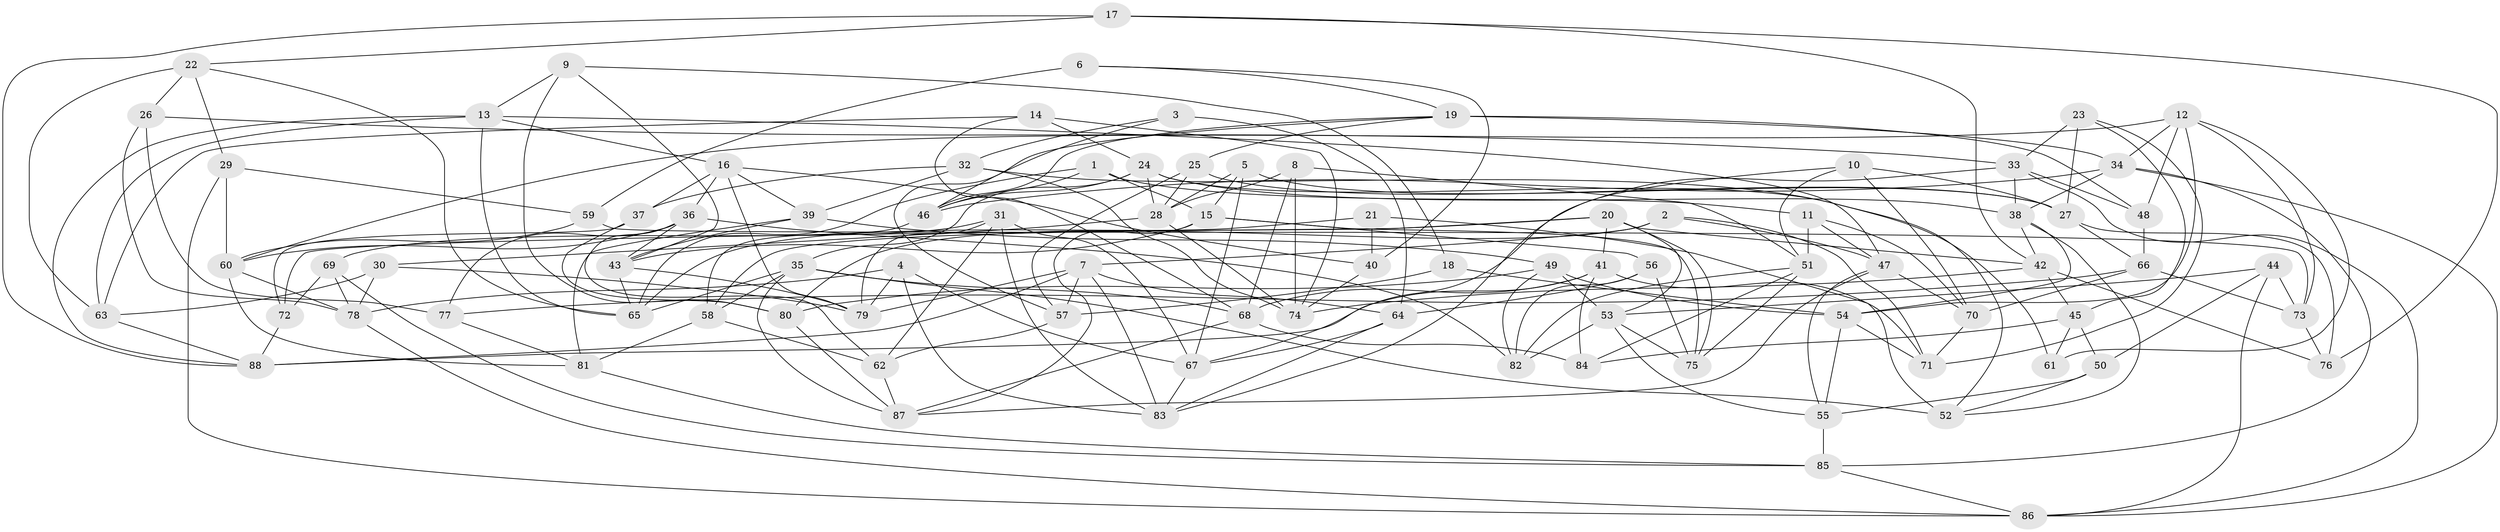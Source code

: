 // original degree distribution, {4: 1.0}
// Generated by graph-tools (version 1.1) at 2025/38/03/04/25 23:38:19]
// undirected, 88 vertices, 218 edges
graph export_dot {
  node [color=gray90,style=filled];
  1;
  2;
  3;
  4;
  5;
  6;
  7;
  8;
  9;
  10;
  11;
  12;
  13;
  14;
  15;
  16;
  17;
  18;
  19;
  20;
  21;
  22;
  23;
  24;
  25;
  26;
  27;
  28;
  29;
  30;
  31;
  32;
  33;
  34;
  35;
  36;
  37;
  38;
  39;
  40;
  41;
  42;
  43;
  44;
  45;
  46;
  47;
  48;
  49;
  50;
  51;
  52;
  53;
  54;
  55;
  56;
  57;
  58;
  59;
  60;
  61;
  62;
  63;
  64;
  65;
  66;
  67;
  68;
  69;
  70;
  71;
  72;
  73;
  74;
  75;
  76;
  77;
  78;
  79;
  80;
  81;
  82;
  83;
  84;
  85;
  86;
  87;
  88;
  1 -- 11 [weight=1.0];
  1 -- 15 [weight=1.0];
  1 -- 46 [weight=1.0];
  1 -- 65 [weight=1.0];
  2 -- 7 [weight=1.0];
  2 -- 47 [weight=1.0];
  2 -- 71 [weight=1.0];
  2 -- 80 [weight=1.0];
  3 -- 32 [weight=1.0];
  3 -- 46 [weight=1.0];
  3 -- 64 [weight=2.0];
  4 -- 67 [weight=1.0];
  4 -- 78 [weight=1.0];
  4 -- 79 [weight=1.0];
  4 -- 83 [weight=1.0];
  5 -- 15 [weight=1.0];
  5 -- 27 [weight=1.0];
  5 -- 28 [weight=1.0];
  5 -- 67 [weight=1.0];
  6 -- 19 [weight=1.0];
  6 -- 40 [weight=1.0];
  6 -- 59 [weight=2.0];
  7 -- 57 [weight=1.0];
  7 -- 64 [weight=1.0];
  7 -- 79 [weight=1.0];
  7 -- 83 [weight=1.0];
  7 -- 88 [weight=1.0];
  8 -- 28 [weight=1.0];
  8 -- 51 [weight=1.0];
  8 -- 68 [weight=1.0];
  8 -- 74 [weight=1.0];
  9 -- 13 [weight=1.0];
  9 -- 18 [weight=1.0];
  9 -- 43 [weight=1.0];
  9 -- 80 [weight=1.0];
  10 -- 27 [weight=1.0];
  10 -- 51 [weight=1.0];
  10 -- 70 [weight=1.0];
  10 -- 83 [weight=1.0];
  11 -- 47 [weight=1.0];
  11 -- 51 [weight=1.0];
  11 -- 70 [weight=1.0];
  12 -- 34 [weight=1.0];
  12 -- 48 [weight=1.0];
  12 -- 54 [weight=1.0];
  12 -- 60 [weight=1.0];
  12 -- 61 [weight=1.0];
  12 -- 73 [weight=1.0];
  13 -- 16 [weight=1.0];
  13 -- 47 [weight=1.0];
  13 -- 63 [weight=1.0];
  13 -- 65 [weight=1.0];
  13 -- 88 [weight=1.0];
  14 -- 24 [weight=1.0];
  14 -- 63 [weight=1.0];
  14 -- 68 [weight=1.0];
  14 -- 74 [weight=1.0];
  15 -- 43 [weight=1.0];
  15 -- 56 [weight=1.0];
  15 -- 75 [weight=1.0];
  15 -- 87 [weight=1.0];
  16 -- 36 [weight=1.0];
  16 -- 37 [weight=1.0];
  16 -- 39 [weight=1.0];
  16 -- 40 [weight=1.0];
  16 -- 79 [weight=1.0];
  17 -- 22 [weight=1.0];
  17 -- 42 [weight=1.0];
  17 -- 76 [weight=1.0];
  17 -- 88 [weight=1.0];
  18 -- 54 [weight=1.0];
  18 -- 57 [weight=2.0];
  19 -- 25 [weight=1.0];
  19 -- 34 [weight=1.0];
  19 -- 46 [weight=1.0];
  19 -- 48 [weight=1.0];
  19 -- 57 [weight=1.0];
  20 -- 41 [weight=1.0];
  20 -- 42 [weight=1.0];
  20 -- 53 [weight=1.0];
  20 -- 58 [weight=1.0];
  20 -- 72 [weight=1.0];
  20 -- 75 [weight=1.0];
  21 -- 40 [weight=1.0];
  21 -- 52 [weight=2.0];
  21 -- 65 [weight=1.0];
  22 -- 26 [weight=1.0];
  22 -- 29 [weight=1.0];
  22 -- 63 [weight=2.0];
  22 -- 65 [weight=1.0];
  23 -- 27 [weight=1.0];
  23 -- 33 [weight=1.0];
  23 -- 45 [weight=1.0];
  23 -- 71 [weight=1.0];
  24 -- 28 [weight=1.0];
  24 -- 35 [weight=1.0];
  24 -- 38 [weight=1.0];
  24 -- 46 [weight=1.0];
  24 -- 52 [weight=1.0];
  25 -- 27 [weight=1.0];
  25 -- 28 [weight=1.0];
  25 -- 57 [weight=1.0];
  26 -- 33 [weight=1.0];
  26 -- 77 [weight=1.0];
  26 -- 78 [weight=1.0];
  27 -- 66 [weight=1.0];
  27 -- 76 [weight=1.0];
  28 -- 30 [weight=1.0];
  28 -- 74 [weight=1.0];
  29 -- 59 [weight=1.0];
  29 -- 60 [weight=1.0];
  29 -- 86 [weight=1.0];
  30 -- 63 [weight=1.0];
  30 -- 78 [weight=1.0];
  30 -- 79 [weight=1.0];
  31 -- 62 [weight=2.0];
  31 -- 67 [weight=1.0];
  31 -- 69 [weight=1.0];
  31 -- 79 [weight=1.0];
  31 -- 83 [weight=1.0];
  32 -- 37 [weight=1.0];
  32 -- 39 [weight=2.0];
  32 -- 61 [weight=1.0];
  32 -- 74 [weight=1.0];
  33 -- 38 [weight=1.0];
  33 -- 48 [weight=1.0];
  33 -- 67 [weight=1.0];
  33 -- 86 [weight=1.0];
  34 -- 38 [weight=1.0];
  34 -- 46 [weight=1.0];
  34 -- 85 [weight=1.0];
  34 -- 86 [weight=1.0];
  35 -- 52 [weight=1.0];
  35 -- 58 [weight=1.0];
  35 -- 65 [weight=1.0];
  35 -- 68 [weight=1.0];
  35 -- 87 [weight=1.0];
  36 -- 43 [weight=1.0];
  36 -- 60 [weight=1.0];
  36 -- 62 [weight=1.0];
  36 -- 77 [weight=1.0];
  36 -- 82 [weight=1.0];
  37 -- 72 [weight=1.0];
  37 -- 80 [weight=1.0];
  38 -- 42 [weight=1.0];
  38 -- 52 [weight=1.0];
  38 -- 54 [weight=1.0];
  39 -- 43 [weight=1.0];
  39 -- 49 [weight=1.0];
  39 -- 81 [weight=1.0];
  40 -- 74 [weight=1.0];
  41 -- 68 [weight=1.0];
  41 -- 71 [weight=2.0];
  41 -- 84 [weight=1.0];
  41 -- 88 [weight=1.0];
  42 -- 45 [weight=1.0];
  42 -- 74 [weight=1.0];
  42 -- 76 [weight=1.0];
  43 -- 65 [weight=1.0];
  43 -- 79 [weight=1.0];
  44 -- 50 [weight=1.0];
  44 -- 53 [weight=1.0];
  44 -- 73 [weight=1.0];
  44 -- 86 [weight=1.0];
  45 -- 50 [weight=1.0];
  45 -- 61 [weight=2.0];
  45 -- 84 [weight=1.0];
  46 -- 58 [weight=1.0];
  47 -- 55 [weight=1.0];
  47 -- 70 [weight=1.0];
  47 -- 87 [weight=1.0];
  48 -- 66 [weight=1.0];
  49 -- 53 [weight=1.0];
  49 -- 54 [weight=1.0];
  49 -- 80 [weight=2.0];
  49 -- 82 [weight=1.0];
  50 -- 52 [weight=1.0];
  50 -- 55 [weight=1.0];
  51 -- 75 [weight=1.0];
  51 -- 82 [weight=1.0];
  51 -- 84 [weight=1.0];
  53 -- 55 [weight=1.0];
  53 -- 75 [weight=1.0];
  53 -- 82 [weight=1.0];
  54 -- 55 [weight=1.0];
  54 -- 71 [weight=1.0];
  55 -- 85 [weight=2.0];
  56 -- 64 [weight=1.0];
  56 -- 75 [weight=2.0];
  56 -- 82 [weight=2.0];
  57 -- 62 [weight=1.0];
  58 -- 62 [weight=1.0];
  58 -- 81 [weight=2.0];
  59 -- 60 [weight=1.0];
  59 -- 73 [weight=2.0];
  60 -- 78 [weight=1.0];
  60 -- 81 [weight=1.0];
  62 -- 87 [weight=1.0];
  63 -- 88 [weight=1.0];
  64 -- 67 [weight=1.0];
  64 -- 83 [weight=1.0];
  66 -- 70 [weight=2.0];
  66 -- 73 [weight=1.0];
  66 -- 77 [weight=1.0];
  67 -- 83 [weight=1.0];
  68 -- 84 [weight=1.0];
  68 -- 87 [weight=1.0];
  69 -- 72 [weight=1.0];
  69 -- 78 [weight=1.0];
  69 -- 85 [weight=1.0];
  70 -- 71 [weight=1.0];
  72 -- 88 [weight=1.0];
  73 -- 76 [weight=1.0];
  77 -- 81 [weight=1.0];
  78 -- 86 [weight=1.0];
  80 -- 87 [weight=1.0];
  81 -- 85 [weight=1.0];
  85 -- 86 [weight=1.0];
}
